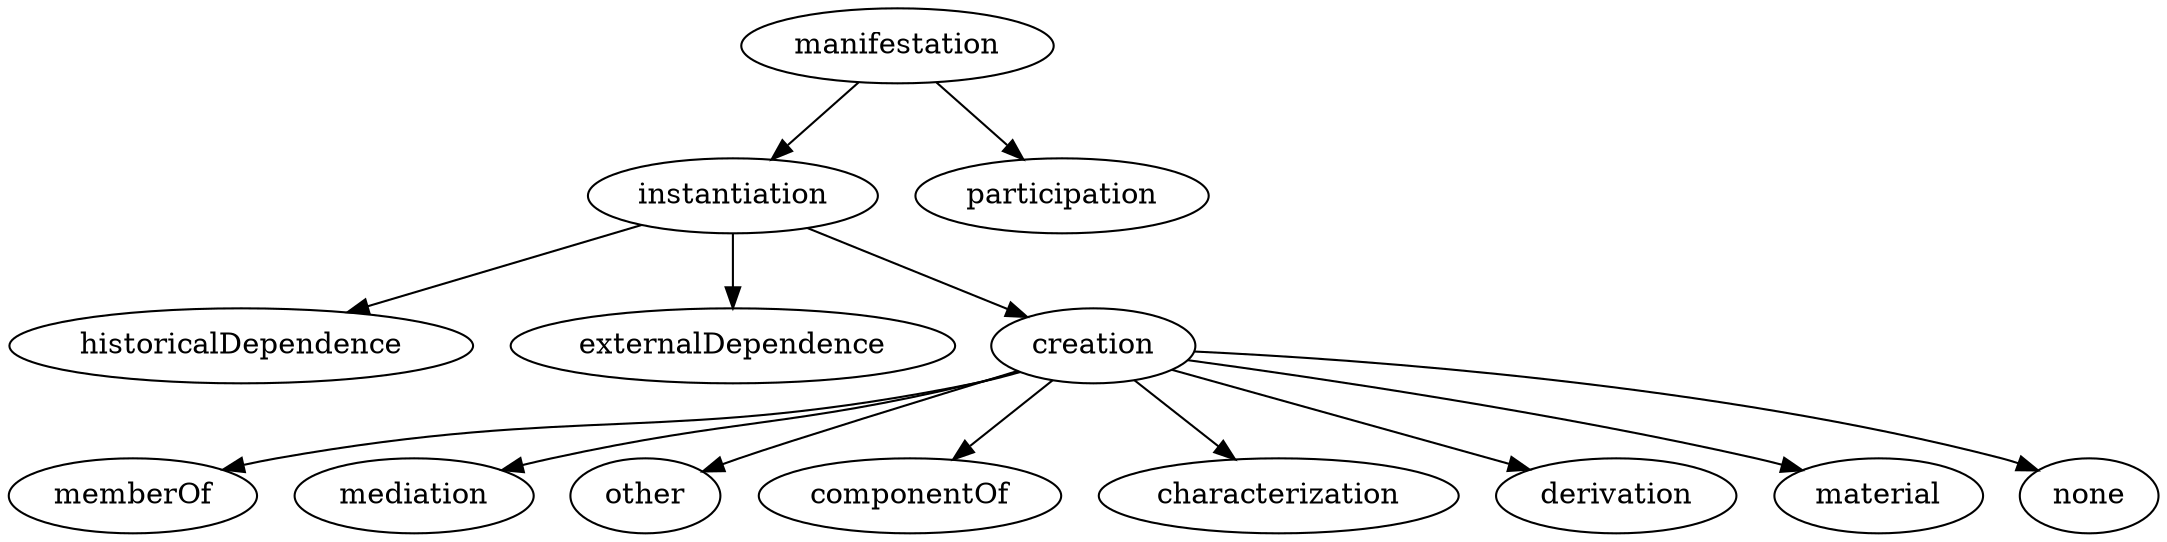 strict digraph  {
manifestation;
instantiation;
participation;
historicalDependence;
externalDependence;
creation;
memberOf;
mediation;
other;
componentOf;
characterization;
derivation;
material;
none;
manifestation -> instantiation;
manifestation -> participation;
instantiation -> historicalDependence;
instantiation -> externalDependence;
instantiation -> creation;
creation -> memberOf;
creation -> mediation;
creation -> other;
creation -> componentOf;
creation -> characterization;
creation -> derivation;
creation -> material;
creation -> none;
}
